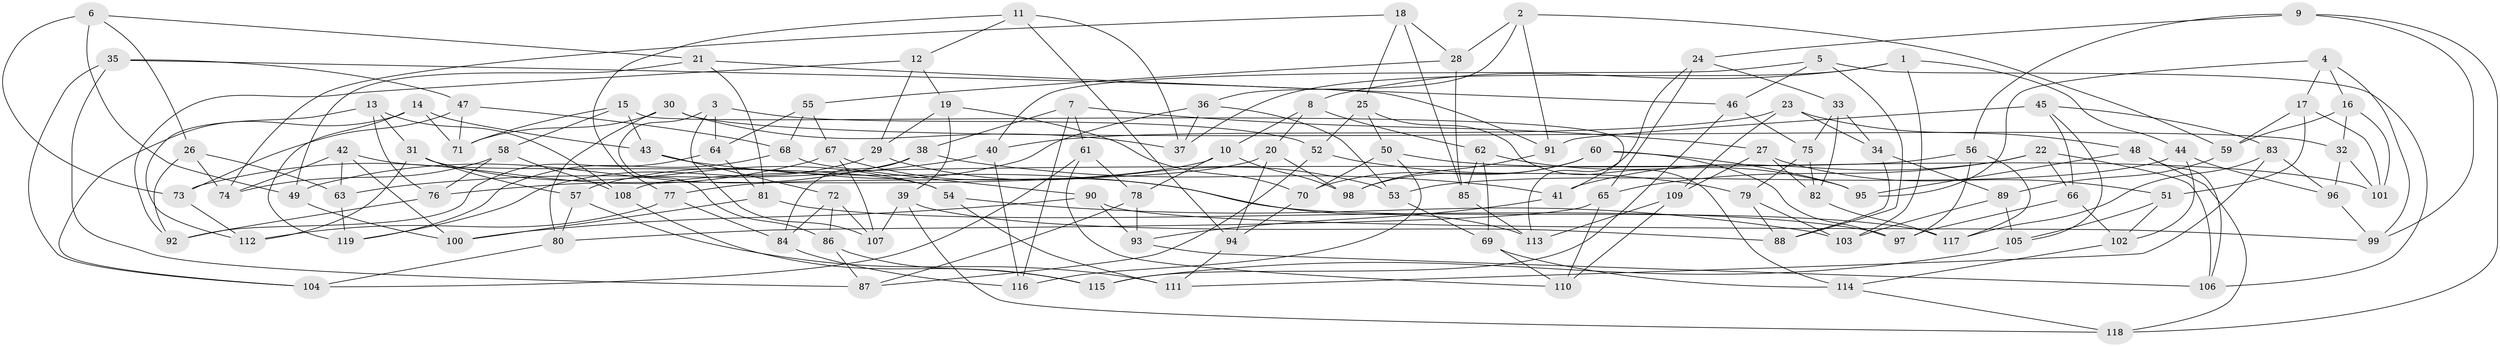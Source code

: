 // coarse degree distribution, {4: 0.3698630136986301, 6: 0.4931506849315068, 5: 0.1232876712328767, 3: 0.0136986301369863}
// Generated by graph-tools (version 1.1) at 2025/42/03/06/25 10:42:17]
// undirected, 119 vertices, 238 edges
graph export_dot {
graph [start="1"]
  node [color=gray90,style=filled];
  1;
  2;
  3;
  4;
  5;
  6;
  7;
  8;
  9;
  10;
  11;
  12;
  13;
  14;
  15;
  16;
  17;
  18;
  19;
  20;
  21;
  22;
  23;
  24;
  25;
  26;
  27;
  28;
  29;
  30;
  31;
  32;
  33;
  34;
  35;
  36;
  37;
  38;
  39;
  40;
  41;
  42;
  43;
  44;
  45;
  46;
  47;
  48;
  49;
  50;
  51;
  52;
  53;
  54;
  55;
  56;
  57;
  58;
  59;
  60;
  61;
  62;
  63;
  64;
  65;
  66;
  67;
  68;
  69;
  70;
  71;
  72;
  73;
  74;
  75;
  76;
  77;
  78;
  79;
  80;
  81;
  82;
  83;
  84;
  85;
  86;
  87;
  88;
  89;
  90;
  91;
  92;
  93;
  94;
  95;
  96;
  97;
  98;
  99;
  100;
  101;
  102;
  103;
  104;
  105;
  106;
  107;
  108;
  109;
  110;
  111;
  112;
  113;
  114;
  115;
  116;
  117;
  118;
  119;
  1 -- 37;
  1 -- 8;
  1 -- 103;
  1 -- 44;
  2 -- 36;
  2 -- 59;
  2 -- 28;
  2 -- 91;
  3 -- 52;
  3 -- 107;
  3 -- 64;
  3 -- 86;
  4 -- 95;
  4 -- 17;
  4 -- 16;
  4 -- 99;
  5 -- 46;
  5 -- 88;
  5 -- 106;
  5 -- 40;
  6 -- 49;
  6 -- 21;
  6 -- 73;
  6 -- 26;
  7 -- 38;
  7 -- 116;
  7 -- 61;
  7 -- 27;
  8 -- 10;
  8 -- 20;
  8 -- 62;
  9 -- 24;
  9 -- 99;
  9 -- 118;
  9 -- 56;
  10 -- 78;
  10 -- 98;
  10 -- 76;
  11 -- 77;
  11 -- 12;
  11 -- 37;
  11 -- 94;
  12 -- 29;
  12 -- 19;
  12 -- 92;
  13 -- 31;
  13 -- 108;
  13 -- 76;
  13 -- 112;
  14 -- 71;
  14 -- 119;
  14 -- 104;
  14 -- 43;
  15 -- 41;
  15 -- 43;
  15 -- 58;
  15 -- 71;
  16 -- 32;
  16 -- 101;
  16 -- 59;
  17 -- 51;
  17 -- 101;
  17 -- 59;
  18 -- 25;
  18 -- 74;
  18 -- 28;
  18 -- 85;
  19 -- 39;
  19 -- 70;
  19 -- 29;
  20 -- 94;
  20 -- 77;
  20 -- 98;
  21 -- 49;
  21 -- 46;
  21 -- 81;
  22 -- 66;
  22 -- 106;
  22 -- 65;
  22 -- 41;
  23 -- 40;
  23 -- 109;
  23 -- 34;
  23 -- 48;
  24 -- 113;
  24 -- 65;
  24 -- 33;
  25 -- 114;
  25 -- 52;
  25 -- 50;
  26 -- 92;
  26 -- 74;
  26 -- 63;
  27 -- 82;
  27 -- 51;
  27 -- 109;
  28 -- 85;
  28 -- 55;
  29 -- 119;
  29 -- 53;
  30 -- 71;
  30 -- 37;
  30 -- 32;
  30 -- 80;
  31 -- 54;
  31 -- 57;
  31 -- 112;
  32 -- 96;
  32 -- 101;
  33 -- 82;
  33 -- 75;
  33 -- 34;
  34 -- 88;
  34 -- 89;
  35 -- 47;
  35 -- 91;
  35 -- 104;
  35 -- 87;
  36 -- 57;
  36 -- 53;
  36 -- 37;
  38 -- 41;
  38 -- 49;
  38 -- 84;
  39 -- 118;
  39 -- 107;
  39 -- 88;
  40 -- 116;
  40 -- 63;
  41 -- 93;
  42 -- 63;
  42 -- 54;
  42 -- 100;
  42 -- 74;
  43 -- 72;
  43 -- 117;
  44 -- 96;
  44 -- 102;
  44 -- 53;
  45 -- 83;
  45 -- 66;
  45 -- 91;
  45 -- 105;
  46 -- 75;
  46 -- 115;
  47 -- 71;
  47 -- 73;
  47 -- 68;
  48 -- 95;
  48 -- 106;
  48 -- 118;
  49 -- 100;
  50 -- 116;
  50 -- 70;
  50 -- 101;
  51 -- 105;
  51 -- 102;
  52 -- 79;
  52 -- 87;
  53 -- 69;
  54 -- 103;
  54 -- 111;
  55 -- 68;
  55 -- 64;
  55 -- 67;
  56 -- 108;
  56 -- 117;
  56 -- 97;
  57 -- 111;
  57 -- 80;
  58 -- 76;
  58 -- 108;
  58 -- 74;
  59 -- 89;
  60 -- 97;
  60 -- 70;
  60 -- 95;
  60 -- 98;
  61 -- 110;
  61 -- 78;
  61 -- 104;
  62 -- 85;
  62 -- 69;
  62 -- 95;
  63 -- 119;
  64 -- 81;
  64 -- 92;
  65 -- 110;
  65 -- 80;
  66 -- 97;
  66 -- 102;
  67 -- 73;
  67 -- 113;
  67 -- 107;
  68 -- 90;
  68 -- 119;
  69 -- 110;
  69 -- 114;
  70 -- 94;
  72 -- 86;
  72 -- 84;
  72 -- 107;
  73 -- 112;
  75 -- 79;
  75 -- 82;
  76 -- 92;
  77 -- 84;
  77 -- 112;
  78 -- 93;
  78 -- 87;
  79 -- 88;
  79 -- 103;
  80 -- 104;
  81 -- 97;
  81 -- 100;
  82 -- 117;
  83 -- 111;
  83 -- 96;
  83 -- 117;
  84 -- 116;
  85 -- 113;
  86 -- 115;
  86 -- 87;
  89 -- 105;
  89 -- 103;
  90 -- 99;
  90 -- 93;
  90 -- 100;
  91 -- 98;
  93 -- 106;
  94 -- 111;
  96 -- 99;
  102 -- 114;
  105 -- 115;
  108 -- 115;
  109 -- 110;
  109 -- 113;
  114 -- 118;
}
